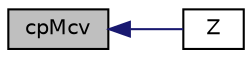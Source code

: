 digraph "cpMcv"
{
  bgcolor="transparent";
  edge [fontname="Helvetica",fontsize="10",labelfontname="Helvetica",labelfontsize="10"];
  node [fontname="Helvetica",fontsize="10",shape=record];
  rankdir="LR";
  Node143 [label="cpMcv",height=0.2,width=0.4,color="black", fillcolor="grey75", style="filled", fontcolor="black"];
  Node143 -> Node144 [dir="back",color="midnightblue",fontsize="10",style="solid",fontname="Helvetica"];
  Node144 [label="Z",height=0.2,width=0.4,color="black",URL="$a31585.html#adbfc3a15ad43e0e5f5ff9f5199fc894d",tooltip="Return compression factor []. "];
}
